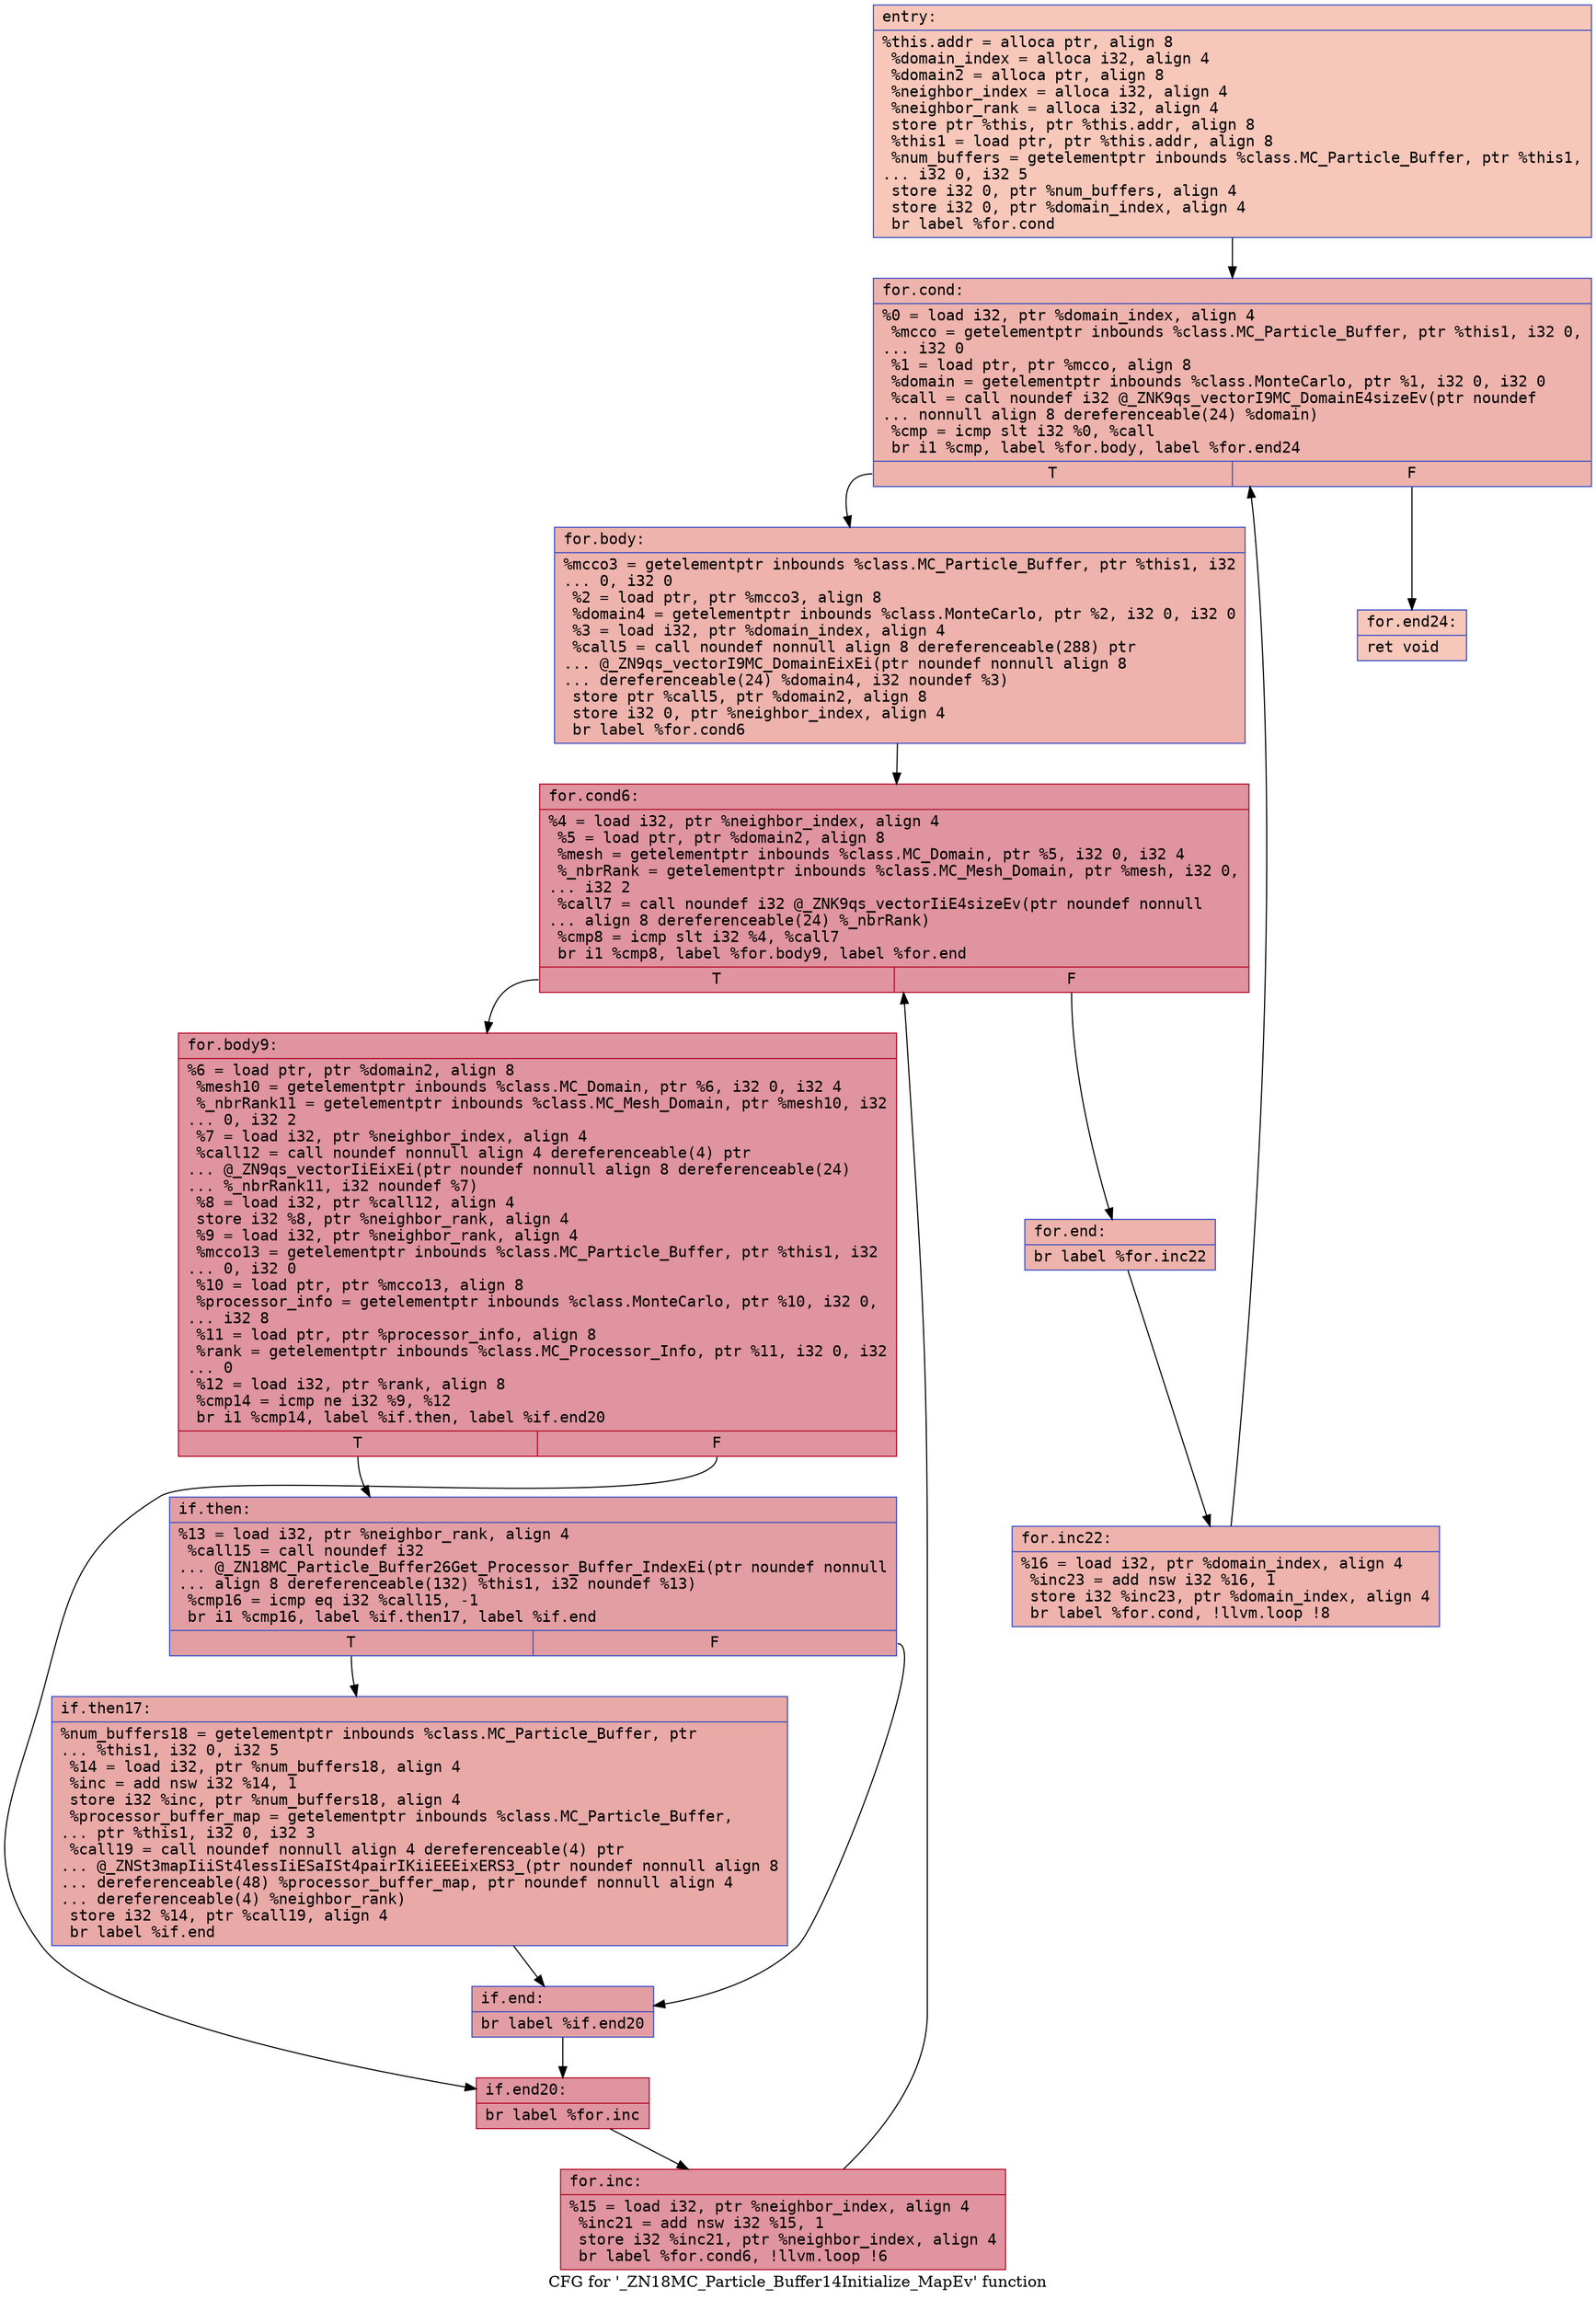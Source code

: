 digraph "CFG for '_ZN18MC_Particle_Buffer14Initialize_MapEv' function" {
	label="CFG for '_ZN18MC_Particle_Buffer14Initialize_MapEv' function";

	Node0x558b69437950 [shape=record,color="#3d50c3ff", style=filled, fillcolor="#ec7f6370" fontname="Courier",label="{entry:\l|  %this.addr = alloca ptr, align 8\l  %domain_index = alloca i32, align 4\l  %domain2 = alloca ptr, align 8\l  %neighbor_index = alloca i32, align 4\l  %neighbor_rank = alloca i32, align 4\l  store ptr %this, ptr %this.addr, align 8\l  %this1 = load ptr, ptr %this.addr, align 8\l  %num_buffers = getelementptr inbounds %class.MC_Particle_Buffer, ptr %this1,\l... i32 0, i32 5\l  store i32 0, ptr %num_buffers, align 4\l  store i32 0, ptr %domain_index, align 4\l  br label %for.cond\l}"];
	Node0x558b69437950 -> Node0x558b69437f50[tooltip="entry -> for.cond\nProbability 100.00%" ];
	Node0x558b69437f50 [shape=record,color="#3d50c3ff", style=filled, fillcolor="#d6524470" fontname="Courier",label="{for.cond:\l|  %0 = load i32, ptr %domain_index, align 4\l  %mcco = getelementptr inbounds %class.MC_Particle_Buffer, ptr %this1, i32 0,\l... i32 0\l  %1 = load ptr, ptr %mcco, align 8\l  %domain = getelementptr inbounds %class.MonteCarlo, ptr %1, i32 0, i32 0\l  %call = call noundef i32 @_ZNK9qs_vectorI9MC_DomainE4sizeEv(ptr noundef\l... nonnull align 8 dereferenceable(24) %domain)\l  %cmp = icmp slt i32 %0, %call\l  br i1 %cmp, label %for.body, label %for.end24\l|{<s0>T|<s1>F}}"];
	Node0x558b69437f50:s0 -> Node0x558b6944e410[tooltip="for.cond -> for.body\nProbability 96.88%" ];
	Node0x558b69437f50:s1 -> Node0x558b6944e460[tooltip="for.cond -> for.end24\nProbability 3.12%" ];
	Node0x558b6944e410 [shape=record,color="#3d50c3ff", style=filled, fillcolor="#d6524470" fontname="Courier",label="{for.body:\l|  %mcco3 = getelementptr inbounds %class.MC_Particle_Buffer, ptr %this1, i32\l... 0, i32 0\l  %2 = load ptr, ptr %mcco3, align 8\l  %domain4 = getelementptr inbounds %class.MonteCarlo, ptr %2, i32 0, i32 0\l  %3 = load i32, ptr %domain_index, align 4\l  %call5 = call noundef nonnull align 8 dereferenceable(288) ptr\l... @_ZN9qs_vectorI9MC_DomainEixEi(ptr noundef nonnull align 8\l... dereferenceable(24) %domain4, i32 noundef %3)\l  store ptr %call5, ptr %domain2, align 8\l  store i32 0, ptr %neighbor_index, align 4\l  br label %for.cond6\l}"];
	Node0x558b6944e410 -> Node0x558b6944ebc0[tooltip="for.body -> for.cond6\nProbability 100.00%" ];
	Node0x558b6944ebc0 [shape=record,color="#b70d28ff", style=filled, fillcolor="#b70d2870" fontname="Courier",label="{for.cond6:\l|  %4 = load i32, ptr %neighbor_index, align 4\l  %5 = load ptr, ptr %domain2, align 8\l  %mesh = getelementptr inbounds %class.MC_Domain, ptr %5, i32 0, i32 4\l  %_nbrRank = getelementptr inbounds %class.MC_Mesh_Domain, ptr %mesh, i32 0,\l... i32 2\l  %call7 = call noundef i32 @_ZNK9qs_vectorIiE4sizeEv(ptr noundef nonnull\l... align 8 dereferenceable(24) %_nbrRank)\l  %cmp8 = icmp slt i32 %4, %call7\l  br i1 %cmp8, label %for.body9, label %for.end\l|{<s0>T|<s1>F}}"];
	Node0x558b6944ebc0:s0 -> Node0x558b6944f1d0[tooltip="for.cond6 -> for.body9\nProbability 96.88%" ];
	Node0x558b6944ebc0:s1 -> Node0x558b6944e240[tooltip="for.cond6 -> for.end\nProbability 3.12%" ];
	Node0x558b6944f1d0 [shape=record,color="#b70d28ff", style=filled, fillcolor="#b70d2870" fontname="Courier",label="{for.body9:\l|  %6 = load ptr, ptr %domain2, align 8\l  %mesh10 = getelementptr inbounds %class.MC_Domain, ptr %6, i32 0, i32 4\l  %_nbrRank11 = getelementptr inbounds %class.MC_Mesh_Domain, ptr %mesh10, i32\l... 0, i32 2\l  %7 = load i32, ptr %neighbor_index, align 4\l  %call12 = call noundef nonnull align 4 dereferenceable(4) ptr\l... @_ZN9qs_vectorIiEixEi(ptr noundef nonnull align 8 dereferenceable(24)\l... %_nbrRank11, i32 noundef %7)\l  %8 = load i32, ptr %call12, align 4\l  store i32 %8, ptr %neighbor_rank, align 4\l  %9 = load i32, ptr %neighbor_rank, align 4\l  %mcco13 = getelementptr inbounds %class.MC_Particle_Buffer, ptr %this1, i32\l... 0, i32 0\l  %10 = load ptr, ptr %mcco13, align 8\l  %processor_info = getelementptr inbounds %class.MonteCarlo, ptr %10, i32 0,\l... i32 8\l  %11 = load ptr, ptr %processor_info, align 8\l  %rank = getelementptr inbounds %class.MC_Processor_Info, ptr %11, i32 0, i32\l... 0\l  %12 = load i32, ptr %rank, align 8\l  %cmp14 = icmp ne i32 %9, %12\l  br i1 %cmp14, label %if.then, label %if.end20\l|{<s0>T|<s1>F}}"];
	Node0x558b6944f1d0:s0 -> Node0x558b69450100[tooltip="for.body9 -> if.then\nProbability 50.00%" ];
	Node0x558b6944f1d0:s1 -> Node0x558b694501d0[tooltip="for.body9 -> if.end20\nProbability 50.00%" ];
	Node0x558b69450100 [shape=record,color="#3d50c3ff", style=filled, fillcolor="#be242e70" fontname="Courier",label="{if.then:\l|  %13 = load i32, ptr %neighbor_rank, align 4\l  %call15 = call noundef i32\l... @_ZN18MC_Particle_Buffer26Get_Processor_Buffer_IndexEi(ptr noundef nonnull\l... align 8 dereferenceable(132) %this1, i32 noundef %13)\l  %cmp16 = icmp eq i32 %call15, -1\l  br i1 %cmp16, label %if.then17, label %if.end\l|{<s0>T|<s1>F}}"];
	Node0x558b69450100:s0 -> Node0x558b69450670[tooltip="if.then -> if.then17\nProbability 37.50%" ];
	Node0x558b69450100:s1 -> Node0x558b69450750[tooltip="if.then -> if.end\nProbability 62.50%" ];
	Node0x558b69450670 [shape=record,color="#3d50c3ff", style=filled, fillcolor="#ca3b3770" fontname="Courier",label="{if.then17:\l|  %num_buffers18 = getelementptr inbounds %class.MC_Particle_Buffer, ptr\l... %this1, i32 0, i32 5\l  %14 = load i32, ptr %num_buffers18, align 4\l  %inc = add nsw i32 %14, 1\l  store i32 %inc, ptr %num_buffers18, align 4\l  %processor_buffer_map = getelementptr inbounds %class.MC_Particle_Buffer,\l... ptr %this1, i32 0, i32 3\l  %call19 = call noundef nonnull align 4 dereferenceable(4) ptr\l... @_ZNSt3mapIiiSt4lessIiESaISt4pairIKiiEEEixERS3_(ptr noundef nonnull align 8\l... dereferenceable(48) %processor_buffer_map, ptr noundef nonnull align 4\l... dereferenceable(4) %neighbor_rank)\l  store i32 %14, ptr %call19, align 4\l  br label %if.end\l}"];
	Node0x558b69450670 -> Node0x558b69450750[tooltip="if.then17 -> if.end\nProbability 100.00%" ];
	Node0x558b69450750 [shape=record,color="#3d50c3ff", style=filled, fillcolor="#be242e70" fontname="Courier",label="{if.end:\l|  br label %if.end20\l}"];
	Node0x558b69450750 -> Node0x558b694501d0[tooltip="if.end -> if.end20\nProbability 100.00%" ];
	Node0x558b694501d0 [shape=record,color="#b70d28ff", style=filled, fillcolor="#b70d2870" fontname="Courier",label="{if.end20:\l|  br label %for.inc\l}"];
	Node0x558b694501d0 -> Node0x558b694510a0[tooltip="if.end20 -> for.inc\nProbability 100.00%" ];
	Node0x558b694510a0 [shape=record,color="#b70d28ff", style=filled, fillcolor="#b70d2870" fontname="Courier",label="{for.inc:\l|  %15 = load i32, ptr %neighbor_index, align 4\l  %inc21 = add nsw i32 %15, 1\l  store i32 %inc21, ptr %neighbor_index, align 4\l  br label %for.cond6, !llvm.loop !6\l}"];
	Node0x558b694510a0 -> Node0x558b6944ebc0[tooltip="for.inc -> for.cond6\nProbability 100.00%" ];
	Node0x558b6944e240 [shape=record,color="#3d50c3ff", style=filled, fillcolor="#d6524470" fontname="Courier",label="{for.end:\l|  br label %for.inc22\l}"];
	Node0x558b6944e240 -> Node0x558b694514b0[tooltip="for.end -> for.inc22\nProbability 100.00%" ];
	Node0x558b694514b0 [shape=record,color="#3d50c3ff", style=filled, fillcolor="#d6524470" fontname="Courier",label="{for.inc22:\l|  %16 = load i32, ptr %domain_index, align 4\l  %inc23 = add nsw i32 %16, 1\l  store i32 %inc23, ptr %domain_index, align 4\l  br label %for.cond, !llvm.loop !8\l}"];
	Node0x558b694514b0 -> Node0x558b69437f50[tooltip="for.inc22 -> for.cond\nProbability 100.00%" ];
	Node0x558b6944e460 [shape=record,color="#3d50c3ff", style=filled, fillcolor="#ec7f6370" fontname="Courier",label="{for.end24:\l|  ret void\l}"];
}
